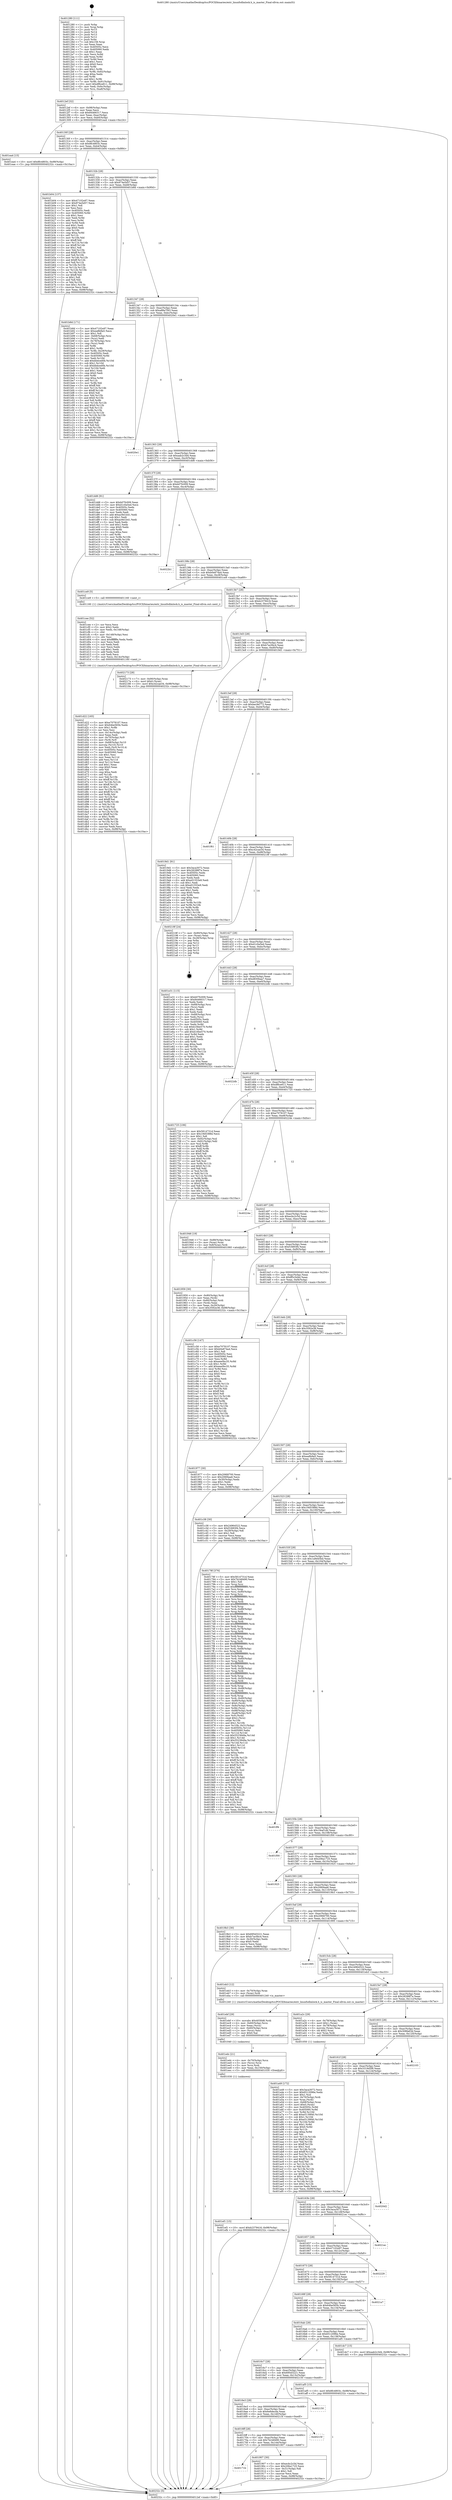 digraph "0x401280" {
  label = "0x401280 (/mnt/c/Users/mathe/Desktop/tcc/POCII/binaries/extr_linuxfsdlmlock.h_is_master_Final-ollvm.out::main(0))"
  labelloc = "t"
  node[shape=record]

  Entry [label="",width=0.3,height=0.3,shape=circle,fillcolor=black,style=filled]
  "0x4012ef" [label="{
     0x4012ef [32]\l
     | [instrs]\l
     &nbsp;&nbsp;0x4012ef \<+6\>: mov -0x98(%rbp),%eax\l
     &nbsp;&nbsp;0x4012f5 \<+2\>: mov %eax,%ecx\l
     &nbsp;&nbsp;0x4012f7 \<+6\>: sub $0x84466317,%ecx\l
     &nbsp;&nbsp;0x4012fd \<+6\>: mov %eax,-0xac(%rbp)\l
     &nbsp;&nbsp;0x401303 \<+6\>: mov %ecx,-0xb0(%rbp)\l
     &nbsp;&nbsp;0x401309 \<+6\>: je 0000000000401ea4 \<main+0xc24\>\l
  }"]
  "0x401ea4" [label="{
     0x401ea4 [15]\l
     | [instrs]\l
     &nbsp;&nbsp;0x401ea4 \<+10\>: movl $0x8fc4803c,-0x98(%rbp)\l
     &nbsp;&nbsp;0x401eae \<+5\>: jmp 000000000040232c \<main+0x10ac\>\l
  }"]
  "0x40130f" [label="{
     0x40130f [28]\l
     | [instrs]\l
     &nbsp;&nbsp;0x40130f \<+5\>: jmp 0000000000401314 \<main+0x94\>\l
     &nbsp;&nbsp;0x401314 \<+6\>: mov -0xac(%rbp),%eax\l
     &nbsp;&nbsp;0x40131a \<+5\>: sub $0x8fc4803c,%eax\l
     &nbsp;&nbsp;0x40131f \<+6\>: mov %eax,-0xb4(%rbp)\l
     &nbsp;&nbsp;0x401325 \<+6\>: je 0000000000401b04 \<main+0x884\>\l
  }"]
  Exit [label="",width=0.3,height=0.3,shape=circle,fillcolor=black,style=filled,peripheries=2]
  "0x401b04" [label="{
     0x401b04 [137]\l
     | [instrs]\l
     &nbsp;&nbsp;0x401b04 \<+5\>: mov $0x47102e97,%eax\l
     &nbsp;&nbsp;0x401b09 \<+5\>: mov $0x974e5d57,%ecx\l
     &nbsp;&nbsp;0x401b0e \<+2\>: mov $0x1,%dl\l
     &nbsp;&nbsp;0x401b10 \<+2\>: xor %esi,%esi\l
     &nbsp;&nbsp;0x401b12 \<+7\>: mov 0x40505c,%edi\l
     &nbsp;&nbsp;0x401b19 \<+8\>: mov 0x405060,%r8d\l
     &nbsp;&nbsp;0x401b21 \<+3\>: sub $0x1,%esi\l
     &nbsp;&nbsp;0x401b24 \<+3\>: mov %edi,%r9d\l
     &nbsp;&nbsp;0x401b27 \<+3\>: add %esi,%r9d\l
     &nbsp;&nbsp;0x401b2a \<+4\>: imul %r9d,%edi\l
     &nbsp;&nbsp;0x401b2e \<+3\>: and $0x1,%edi\l
     &nbsp;&nbsp;0x401b31 \<+3\>: cmp $0x0,%edi\l
     &nbsp;&nbsp;0x401b34 \<+4\>: sete %r10b\l
     &nbsp;&nbsp;0x401b38 \<+4\>: cmp $0xa,%r8d\l
     &nbsp;&nbsp;0x401b3c \<+4\>: setl %r11b\l
     &nbsp;&nbsp;0x401b40 \<+3\>: mov %r10b,%bl\l
     &nbsp;&nbsp;0x401b43 \<+3\>: xor $0xff,%bl\l
     &nbsp;&nbsp;0x401b46 \<+3\>: mov %r11b,%r14b\l
     &nbsp;&nbsp;0x401b49 \<+4\>: xor $0xff,%r14b\l
     &nbsp;&nbsp;0x401b4d \<+3\>: xor $0x1,%dl\l
     &nbsp;&nbsp;0x401b50 \<+3\>: mov %bl,%r15b\l
     &nbsp;&nbsp;0x401b53 \<+4\>: and $0xff,%r15b\l
     &nbsp;&nbsp;0x401b57 \<+3\>: and %dl,%r10b\l
     &nbsp;&nbsp;0x401b5a \<+3\>: mov %r14b,%r12b\l
     &nbsp;&nbsp;0x401b5d \<+4\>: and $0xff,%r12b\l
     &nbsp;&nbsp;0x401b61 \<+3\>: and %dl,%r11b\l
     &nbsp;&nbsp;0x401b64 \<+3\>: or %r10b,%r15b\l
     &nbsp;&nbsp;0x401b67 \<+3\>: or %r11b,%r12b\l
     &nbsp;&nbsp;0x401b6a \<+3\>: xor %r12b,%r15b\l
     &nbsp;&nbsp;0x401b6d \<+3\>: or %r14b,%bl\l
     &nbsp;&nbsp;0x401b70 \<+3\>: xor $0xff,%bl\l
     &nbsp;&nbsp;0x401b73 \<+3\>: or $0x1,%dl\l
     &nbsp;&nbsp;0x401b76 \<+2\>: and %dl,%bl\l
     &nbsp;&nbsp;0x401b78 \<+3\>: or %bl,%r15b\l
     &nbsp;&nbsp;0x401b7b \<+4\>: test $0x1,%r15b\l
     &nbsp;&nbsp;0x401b7f \<+3\>: cmovne %ecx,%eax\l
     &nbsp;&nbsp;0x401b82 \<+6\>: mov %eax,-0x98(%rbp)\l
     &nbsp;&nbsp;0x401b88 \<+5\>: jmp 000000000040232c \<main+0x10ac\>\l
  }"]
  "0x40132b" [label="{
     0x40132b [28]\l
     | [instrs]\l
     &nbsp;&nbsp;0x40132b \<+5\>: jmp 0000000000401330 \<main+0xb0\>\l
     &nbsp;&nbsp;0x401330 \<+6\>: mov -0xac(%rbp),%eax\l
     &nbsp;&nbsp;0x401336 \<+5\>: sub $0x974e5d57,%eax\l
     &nbsp;&nbsp;0x40133b \<+6\>: mov %eax,-0xb8(%rbp)\l
     &nbsp;&nbsp;0x401341 \<+6\>: je 0000000000401b8d \<main+0x90d\>\l
  }"]
  "0x401ef1" [label="{
     0x401ef1 [15]\l
     | [instrs]\l
     &nbsp;&nbsp;0x401ef1 \<+10\>: movl $0xb2379416,-0x98(%rbp)\l
     &nbsp;&nbsp;0x401efb \<+5\>: jmp 000000000040232c \<main+0x10ac\>\l
  }"]
  "0x401b8d" [label="{
     0x401b8d [171]\l
     | [instrs]\l
     &nbsp;&nbsp;0x401b8d \<+5\>: mov $0x47102e97,%eax\l
     &nbsp;&nbsp;0x401b92 \<+5\>: mov $0xea8b9a5,%ecx\l
     &nbsp;&nbsp;0x401b97 \<+2\>: mov $0x1,%dl\l
     &nbsp;&nbsp;0x401b99 \<+4\>: mov -0x68(%rbp),%rsi\l
     &nbsp;&nbsp;0x401b9d \<+2\>: mov (%rsi),%edi\l
     &nbsp;&nbsp;0x401b9f \<+4\>: mov -0x78(%rbp),%rsi\l
     &nbsp;&nbsp;0x401ba3 \<+2\>: cmp (%rsi),%edi\l
     &nbsp;&nbsp;0x401ba5 \<+4\>: setl %r8b\l
     &nbsp;&nbsp;0x401ba9 \<+4\>: and $0x1,%r8b\l
     &nbsp;&nbsp;0x401bad \<+4\>: mov %r8b,-0x29(%rbp)\l
     &nbsp;&nbsp;0x401bb1 \<+7\>: mov 0x40505c,%edi\l
     &nbsp;&nbsp;0x401bb8 \<+8\>: mov 0x405060,%r9d\l
     &nbsp;&nbsp;0x401bc0 \<+3\>: mov %edi,%r10d\l
     &nbsp;&nbsp;0x401bc3 \<+7\>: add $0xbbdced0b,%r10d\l
     &nbsp;&nbsp;0x401bca \<+4\>: sub $0x1,%r10d\l
     &nbsp;&nbsp;0x401bce \<+7\>: sub $0xbbdced0b,%r10d\l
     &nbsp;&nbsp;0x401bd5 \<+4\>: imul %r10d,%edi\l
     &nbsp;&nbsp;0x401bd9 \<+3\>: and $0x1,%edi\l
     &nbsp;&nbsp;0x401bdc \<+3\>: cmp $0x0,%edi\l
     &nbsp;&nbsp;0x401bdf \<+4\>: sete %r8b\l
     &nbsp;&nbsp;0x401be3 \<+4\>: cmp $0xa,%r9d\l
     &nbsp;&nbsp;0x401be7 \<+4\>: setl %r11b\l
     &nbsp;&nbsp;0x401beb \<+3\>: mov %r8b,%bl\l
     &nbsp;&nbsp;0x401bee \<+3\>: xor $0xff,%bl\l
     &nbsp;&nbsp;0x401bf1 \<+3\>: mov %r11b,%r14b\l
     &nbsp;&nbsp;0x401bf4 \<+4\>: xor $0xff,%r14b\l
     &nbsp;&nbsp;0x401bf8 \<+3\>: xor $0x0,%dl\l
     &nbsp;&nbsp;0x401bfb \<+3\>: mov %bl,%r15b\l
     &nbsp;&nbsp;0x401bfe \<+4\>: and $0x0,%r15b\l
     &nbsp;&nbsp;0x401c02 \<+3\>: and %dl,%r8b\l
     &nbsp;&nbsp;0x401c05 \<+3\>: mov %r14b,%r12b\l
     &nbsp;&nbsp;0x401c08 \<+4\>: and $0x0,%r12b\l
     &nbsp;&nbsp;0x401c0c \<+3\>: and %dl,%r11b\l
     &nbsp;&nbsp;0x401c0f \<+3\>: or %r8b,%r15b\l
     &nbsp;&nbsp;0x401c12 \<+3\>: or %r11b,%r12b\l
     &nbsp;&nbsp;0x401c15 \<+3\>: xor %r12b,%r15b\l
     &nbsp;&nbsp;0x401c18 \<+3\>: or %r14b,%bl\l
     &nbsp;&nbsp;0x401c1b \<+3\>: xor $0xff,%bl\l
     &nbsp;&nbsp;0x401c1e \<+3\>: or $0x0,%dl\l
     &nbsp;&nbsp;0x401c21 \<+2\>: and %dl,%bl\l
     &nbsp;&nbsp;0x401c23 \<+3\>: or %bl,%r15b\l
     &nbsp;&nbsp;0x401c26 \<+4\>: test $0x1,%r15b\l
     &nbsp;&nbsp;0x401c2a \<+3\>: cmovne %ecx,%eax\l
     &nbsp;&nbsp;0x401c2d \<+6\>: mov %eax,-0x98(%rbp)\l
     &nbsp;&nbsp;0x401c33 \<+5\>: jmp 000000000040232c \<main+0x10ac\>\l
  }"]
  "0x401347" [label="{
     0x401347 [28]\l
     | [instrs]\l
     &nbsp;&nbsp;0x401347 \<+5\>: jmp 000000000040134c \<main+0xcc\>\l
     &nbsp;&nbsp;0x40134c \<+6\>: mov -0xac(%rbp),%eax\l
     &nbsp;&nbsp;0x401352 \<+5\>: sub $0xa88a7f43,%eax\l
     &nbsp;&nbsp;0x401357 \<+6\>: mov %eax,-0xbc(%rbp)\l
     &nbsp;&nbsp;0x40135d \<+6\>: je 00000000004020e1 \<main+0xe61\>\l
  }"]
  "0x401edc" [label="{
     0x401edc [21]\l
     | [instrs]\l
     &nbsp;&nbsp;0x401edc \<+4\>: mov -0x70(%rbp),%rcx\l
     &nbsp;&nbsp;0x401ee0 \<+3\>: mov (%rcx),%rcx\l
     &nbsp;&nbsp;0x401ee3 \<+3\>: mov %rcx,%rdi\l
     &nbsp;&nbsp;0x401ee6 \<+6\>: mov %eax,-0x150(%rbp)\l
     &nbsp;&nbsp;0x401eec \<+5\>: call 0000000000401030 \<free@plt\>\l
     | [calls]\l
     &nbsp;&nbsp;0x401030 \{1\} (unknown)\l
  }"]
  "0x4020e1" [label="{
     0x4020e1\l
  }", style=dashed]
  "0x401363" [label="{
     0x401363 [28]\l
     | [instrs]\l
     &nbsp;&nbsp;0x401363 \<+5\>: jmp 0000000000401368 \<main+0xe8\>\l
     &nbsp;&nbsp;0x401368 \<+6\>: mov -0xac(%rbp),%eax\l
     &nbsp;&nbsp;0x40136e \<+5\>: sub $0xaab2c3d4,%eax\l
     &nbsp;&nbsp;0x401373 \<+6\>: mov %eax,-0xc0(%rbp)\l
     &nbsp;&nbsp;0x401379 \<+6\>: je 0000000000401dd6 \<main+0xb56\>\l
  }"]
  "0x401ebf" [label="{
     0x401ebf [29]\l
     | [instrs]\l
     &nbsp;&nbsp;0x401ebf \<+10\>: movabs $0x4030d6,%rdi\l
     &nbsp;&nbsp;0x401ec9 \<+4\>: mov -0x60(%rbp),%rcx\l
     &nbsp;&nbsp;0x401ecd \<+2\>: mov %eax,(%rcx)\l
     &nbsp;&nbsp;0x401ecf \<+4\>: mov -0x60(%rbp),%rcx\l
     &nbsp;&nbsp;0x401ed3 \<+2\>: mov (%rcx),%esi\l
     &nbsp;&nbsp;0x401ed5 \<+2\>: mov $0x0,%al\l
     &nbsp;&nbsp;0x401ed7 \<+5\>: call 0000000000401040 \<printf@plt\>\l
     | [calls]\l
     &nbsp;&nbsp;0x401040 \{1\} (unknown)\l
  }"]
  "0x401dd6" [label="{
     0x401dd6 [91]\l
     | [instrs]\l
     &nbsp;&nbsp;0x401dd6 \<+5\>: mov $0xb07fc009,%eax\l
     &nbsp;&nbsp;0x401ddb \<+5\>: mov $0xd1c0a5ed,%ecx\l
     &nbsp;&nbsp;0x401de0 \<+7\>: mov 0x40505c,%edx\l
     &nbsp;&nbsp;0x401de7 \<+7\>: mov 0x405060,%esi\l
     &nbsp;&nbsp;0x401dee \<+2\>: mov %edx,%edi\l
     &nbsp;&nbsp;0x401df0 \<+6\>: add $0xac9d1b41,%edi\l
     &nbsp;&nbsp;0x401df6 \<+3\>: sub $0x1,%edi\l
     &nbsp;&nbsp;0x401df9 \<+6\>: sub $0xac9d1b41,%edi\l
     &nbsp;&nbsp;0x401dff \<+3\>: imul %edi,%edx\l
     &nbsp;&nbsp;0x401e02 \<+3\>: and $0x1,%edx\l
     &nbsp;&nbsp;0x401e05 \<+3\>: cmp $0x0,%edx\l
     &nbsp;&nbsp;0x401e08 \<+4\>: sete %r8b\l
     &nbsp;&nbsp;0x401e0c \<+3\>: cmp $0xa,%esi\l
     &nbsp;&nbsp;0x401e0f \<+4\>: setl %r9b\l
     &nbsp;&nbsp;0x401e13 \<+3\>: mov %r8b,%r10b\l
     &nbsp;&nbsp;0x401e16 \<+3\>: and %r9b,%r10b\l
     &nbsp;&nbsp;0x401e19 \<+3\>: xor %r9b,%r8b\l
     &nbsp;&nbsp;0x401e1c \<+3\>: or %r8b,%r10b\l
     &nbsp;&nbsp;0x401e1f \<+4\>: test $0x1,%r10b\l
     &nbsp;&nbsp;0x401e23 \<+3\>: cmovne %ecx,%eax\l
     &nbsp;&nbsp;0x401e26 \<+6\>: mov %eax,-0x98(%rbp)\l
     &nbsp;&nbsp;0x401e2c \<+5\>: jmp 000000000040232c \<main+0x10ac\>\l
  }"]
  "0x40137f" [label="{
     0x40137f [28]\l
     | [instrs]\l
     &nbsp;&nbsp;0x40137f \<+5\>: jmp 0000000000401384 \<main+0x104\>\l
     &nbsp;&nbsp;0x401384 \<+6\>: mov -0xac(%rbp),%eax\l
     &nbsp;&nbsp;0x40138a \<+5\>: sub $0xb07fc009,%eax\l
     &nbsp;&nbsp;0x40138f \<+6\>: mov %eax,-0xc4(%rbp)\l
     &nbsp;&nbsp;0x401395 \<+6\>: je 00000000004022b1 \<main+0x1031\>\l
  }"]
  "0x401d22" [label="{
     0x401d22 [165]\l
     | [instrs]\l
     &nbsp;&nbsp;0x401d22 \<+5\>: mov $0xe7078107,%ecx\l
     &nbsp;&nbsp;0x401d27 \<+5\>: mov $0x64be565b,%edx\l
     &nbsp;&nbsp;0x401d2c \<+3\>: mov $0x1,%r8b\l
     &nbsp;&nbsp;0x401d2f \<+2\>: xor %esi,%esi\l
     &nbsp;&nbsp;0x401d31 \<+6\>: mov -0x14c(%rbp),%edi\l
     &nbsp;&nbsp;0x401d37 \<+3\>: imul %eax,%edi\l
     &nbsp;&nbsp;0x401d3a \<+4\>: mov -0x70(%rbp),%r9\l
     &nbsp;&nbsp;0x401d3e \<+3\>: mov (%r9),%r9\l
     &nbsp;&nbsp;0x401d41 \<+4\>: mov -0x68(%rbp),%r10\l
     &nbsp;&nbsp;0x401d45 \<+3\>: movslq (%r10),%r10\l
     &nbsp;&nbsp;0x401d48 \<+4\>: mov %edi,(%r9,%r10,4)\l
     &nbsp;&nbsp;0x401d4c \<+7\>: mov 0x40505c,%eax\l
     &nbsp;&nbsp;0x401d53 \<+7\>: mov 0x405060,%edi\l
     &nbsp;&nbsp;0x401d5a \<+3\>: sub $0x1,%esi\l
     &nbsp;&nbsp;0x401d5d \<+3\>: mov %eax,%r11d\l
     &nbsp;&nbsp;0x401d60 \<+3\>: add %esi,%r11d\l
     &nbsp;&nbsp;0x401d63 \<+4\>: imul %r11d,%eax\l
     &nbsp;&nbsp;0x401d67 \<+3\>: and $0x1,%eax\l
     &nbsp;&nbsp;0x401d6a \<+3\>: cmp $0x0,%eax\l
     &nbsp;&nbsp;0x401d6d \<+3\>: sete %bl\l
     &nbsp;&nbsp;0x401d70 \<+3\>: cmp $0xa,%edi\l
     &nbsp;&nbsp;0x401d73 \<+4\>: setl %r14b\l
     &nbsp;&nbsp;0x401d77 \<+3\>: mov %bl,%r15b\l
     &nbsp;&nbsp;0x401d7a \<+4\>: xor $0xff,%r15b\l
     &nbsp;&nbsp;0x401d7e \<+3\>: mov %r14b,%r12b\l
     &nbsp;&nbsp;0x401d81 \<+4\>: xor $0xff,%r12b\l
     &nbsp;&nbsp;0x401d85 \<+4\>: xor $0x1,%r8b\l
     &nbsp;&nbsp;0x401d89 \<+3\>: mov %r15b,%r13b\l
     &nbsp;&nbsp;0x401d8c \<+4\>: and $0xff,%r13b\l
     &nbsp;&nbsp;0x401d90 \<+3\>: and %r8b,%bl\l
     &nbsp;&nbsp;0x401d93 \<+3\>: mov %r12b,%al\l
     &nbsp;&nbsp;0x401d96 \<+2\>: and $0xff,%al\l
     &nbsp;&nbsp;0x401d98 \<+3\>: and %r8b,%r14b\l
     &nbsp;&nbsp;0x401d9b \<+3\>: or %bl,%r13b\l
     &nbsp;&nbsp;0x401d9e \<+3\>: or %r14b,%al\l
     &nbsp;&nbsp;0x401da1 \<+3\>: xor %al,%r13b\l
     &nbsp;&nbsp;0x401da4 \<+3\>: or %r12b,%r15b\l
     &nbsp;&nbsp;0x401da7 \<+4\>: xor $0xff,%r15b\l
     &nbsp;&nbsp;0x401dab \<+4\>: or $0x1,%r8b\l
     &nbsp;&nbsp;0x401daf \<+3\>: and %r8b,%r15b\l
     &nbsp;&nbsp;0x401db2 \<+3\>: or %r15b,%r13b\l
     &nbsp;&nbsp;0x401db5 \<+4\>: test $0x1,%r13b\l
     &nbsp;&nbsp;0x401db9 \<+3\>: cmovne %edx,%ecx\l
     &nbsp;&nbsp;0x401dbc \<+6\>: mov %ecx,-0x98(%rbp)\l
     &nbsp;&nbsp;0x401dc2 \<+5\>: jmp 000000000040232c \<main+0x10ac\>\l
  }"]
  "0x4022b1" [label="{
     0x4022b1\l
  }", style=dashed]
  "0x40139b" [label="{
     0x40139b [28]\l
     | [instrs]\l
     &nbsp;&nbsp;0x40139b \<+5\>: jmp 00000000004013a0 \<main+0x120\>\l
     &nbsp;&nbsp;0x4013a0 \<+6\>: mov -0xac(%rbp),%eax\l
     &nbsp;&nbsp;0x4013a6 \<+5\>: sub $0xb0e874a4,%eax\l
     &nbsp;&nbsp;0x4013ab \<+6\>: mov %eax,-0xc8(%rbp)\l
     &nbsp;&nbsp;0x4013b1 \<+6\>: je 0000000000401ce9 \<main+0xa69\>\l
  }"]
  "0x401cee" [label="{
     0x401cee [52]\l
     | [instrs]\l
     &nbsp;&nbsp;0x401cee \<+2\>: xor %ecx,%ecx\l
     &nbsp;&nbsp;0x401cf0 \<+5\>: mov $0x2,%edx\l
     &nbsp;&nbsp;0x401cf5 \<+6\>: mov %edx,-0x148(%rbp)\l
     &nbsp;&nbsp;0x401cfb \<+1\>: cltd\l
     &nbsp;&nbsp;0x401cfc \<+6\>: mov -0x148(%rbp),%esi\l
     &nbsp;&nbsp;0x401d02 \<+2\>: idiv %esi\l
     &nbsp;&nbsp;0x401d04 \<+6\>: imul $0xfffffffe,%edx,%edx\l
     &nbsp;&nbsp;0x401d0a \<+2\>: mov %ecx,%edi\l
     &nbsp;&nbsp;0x401d0c \<+2\>: sub %edx,%edi\l
     &nbsp;&nbsp;0x401d0e \<+2\>: mov %ecx,%edx\l
     &nbsp;&nbsp;0x401d10 \<+3\>: sub $0x1,%edx\l
     &nbsp;&nbsp;0x401d13 \<+2\>: add %edx,%edi\l
     &nbsp;&nbsp;0x401d15 \<+2\>: sub %edi,%ecx\l
     &nbsp;&nbsp;0x401d17 \<+6\>: mov %ecx,-0x14c(%rbp)\l
     &nbsp;&nbsp;0x401d1d \<+5\>: call 0000000000401160 \<next_i\>\l
     | [calls]\l
     &nbsp;&nbsp;0x401160 \{1\} (/mnt/c/Users/mathe/Desktop/tcc/POCII/binaries/extr_linuxfsdlmlock.h_is_master_Final-ollvm.out::next_i)\l
  }"]
  "0x401ce9" [label="{
     0x401ce9 [5]\l
     | [instrs]\l
     &nbsp;&nbsp;0x401ce9 \<+5\>: call 0000000000401160 \<next_i\>\l
     | [calls]\l
     &nbsp;&nbsp;0x401160 \{1\} (/mnt/c/Users/mathe/Desktop/tcc/POCII/binaries/extr_linuxfsdlmlock.h_is_master_Final-ollvm.out::next_i)\l
  }"]
  "0x4013b7" [label="{
     0x4013b7 [28]\l
     | [instrs]\l
     &nbsp;&nbsp;0x4013b7 \<+5\>: jmp 00000000004013bc \<main+0x13c\>\l
     &nbsp;&nbsp;0x4013bc \<+6\>: mov -0xac(%rbp),%eax\l
     &nbsp;&nbsp;0x4013c2 \<+5\>: sub $0xb2379416,%eax\l
     &nbsp;&nbsp;0x4013c7 \<+6\>: mov %eax,-0xcc(%rbp)\l
     &nbsp;&nbsp;0x4013cd \<+6\>: je 0000000000402173 \<main+0xef3\>\l
  }"]
  "0x401a49" [label="{
     0x401a49 [172]\l
     | [instrs]\l
     &nbsp;&nbsp;0x401a49 \<+5\>: mov $0x3aca3072,%ecx\l
     &nbsp;&nbsp;0x401a4e \<+5\>: mov $0x6512096e,%edx\l
     &nbsp;&nbsp;0x401a53 \<+3\>: mov $0x1,%sil\l
     &nbsp;&nbsp;0x401a56 \<+4\>: mov -0x70(%rbp),%rdi\l
     &nbsp;&nbsp;0x401a5a \<+3\>: mov %rax,(%rdi)\l
     &nbsp;&nbsp;0x401a5d \<+4\>: mov -0x68(%rbp),%rax\l
     &nbsp;&nbsp;0x401a61 \<+6\>: movl $0x0,(%rax)\l
     &nbsp;&nbsp;0x401a67 \<+8\>: mov 0x40505c,%r8d\l
     &nbsp;&nbsp;0x401a6f \<+8\>: mov 0x405060,%r9d\l
     &nbsp;&nbsp;0x401a77 \<+3\>: mov %r8d,%r10d\l
     &nbsp;&nbsp;0x401a7a \<+7\>: add $0xe5139f40,%r10d\l
     &nbsp;&nbsp;0x401a81 \<+4\>: sub $0x1,%r10d\l
     &nbsp;&nbsp;0x401a85 \<+7\>: sub $0xe5139f40,%r10d\l
     &nbsp;&nbsp;0x401a8c \<+4\>: imul %r10d,%r8d\l
     &nbsp;&nbsp;0x401a90 \<+4\>: and $0x1,%r8d\l
     &nbsp;&nbsp;0x401a94 \<+4\>: cmp $0x0,%r8d\l
     &nbsp;&nbsp;0x401a98 \<+4\>: sete %r11b\l
     &nbsp;&nbsp;0x401a9c \<+4\>: cmp $0xa,%r9d\l
     &nbsp;&nbsp;0x401aa0 \<+3\>: setl %bl\l
     &nbsp;&nbsp;0x401aa3 \<+3\>: mov %r11b,%r14b\l
     &nbsp;&nbsp;0x401aa6 \<+4\>: xor $0xff,%r14b\l
     &nbsp;&nbsp;0x401aaa \<+3\>: mov %bl,%r15b\l
     &nbsp;&nbsp;0x401aad \<+4\>: xor $0xff,%r15b\l
     &nbsp;&nbsp;0x401ab1 \<+4\>: xor $0x1,%sil\l
     &nbsp;&nbsp;0x401ab5 \<+3\>: mov %r14b,%r12b\l
     &nbsp;&nbsp;0x401ab8 \<+4\>: and $0xff,%r12b\l
     &nbsp;&nbsp;0x401abc \<+3\>: and %sil,%r11b\l
     &nbsp;&nbsp;0x401abf \<+3\>: mov %r15b,%r13b\l
     &nbsp;&nbsp;0x401ac2 \<+4\>: and $0xff,%r13b\l
     &nbsp;&nbsp;0x401ac6 \<+3\>: and %sil,%bl\l
     &nbsp;&nbsp;0x401ac9 \<+3\>: or %r11b,%r12b\l
     &nbsp;&nbsp;0x401acc \<+3\>: or %bl,%r13b\l
     &nbsp;&nbsp;0x401acf \<+3\>: xor %r13b,%r12b\l
     &nbsp;&nbsp;0x401ad2 \<+3\>: or %r15b,%r14b\l
     &nbsp;&nbsp;0x401ad5 \<+4\>: xor $0xff,%r14b\l
     &nbsp;&nbsp;0x401ad9 \<+4\>: or $0x1,%sil\l
     &nbsp;&nbsp;0x401add \<+3\>: and %sil,%r14b\l
     &nbsp;&nbsp;0x401ae0 \<+3\>: or %r14b,%r12b\l
     &nbsp;&nbsp;0x401ae3 \<+4\>: test $0x1,%r12b\l
     &nbsp;&nbsp;0x401ae7 \<+3\>: cmovne %edx,%ecx\l
     &nbsp;&nbsp;0x401aea \<+6\>: mov %ecx,-0x98(%rbp)\l
     &nbsp;&nbsp;0x401af0 \<+5\>: jmp 000000000040232c \<main+0x10ac\>\l
  }"]
  "0x402173" [label="{
     0x402173 [28]\l
     | [instrs]\l
     &nbsp;&nbsp;0x402173 \<+7\>: mov -0x90(%rbp),%rax\l
     &nbsp;&nbsp;0x40217a \<+6\>: movl $0x0,(%rax)\l
     &nbsp;&nbsp;0x402180 \<+10\>: movl $0xc42cae34,-0x98(%rbp)\l
     &nbsp;&nbsp;0x40218a \<+5\>: jmp 000000000040232c \<main+0x10ac\>\l
  }"]
  "0x4013d3" [label="{
     0x4013d3 [28]\l
     | [instrs]\l
     &nbsp;&nbsp;0x4013d3 \<+5\>: jmp 00000000004013d8 \<main+0x158\>\l
     &nbsp;&nbsp;0x4013d8 \<+6\>: mov -0xac(%rbp),%eax\l
     &nbsp;&nbsp;0x4013de \<+5\>: sub $0xb7ac0bc4,%eax\l
     &nbsp;&nbsp;0x4013e3 \<+6\>: mov %eax,-0xd0(%rbp)\l
     &nbsp;&nbsp;0x4013e9 \<+6\>: je 00000000004019d1 \<main+0x751\>\l
  }"]
  "0x401959" [label="{
     0x401959 [30]\l
     | [instrs]\l
     &nbsp;&nbsp;0x401959 \<+4\>: mov -0x80(%rbp),%rdi\l
     &nbsp;&nbsp;0x40195d \<+2\>: mov %eax,(%rdi)\l
     &nbsp;&nbsp;0x40195f \<+4\>: mov -0x80(%rbp),%rdi\l
     &nbsp;&nbsp;0x401963 \<+2\>: mov (%rdi),%eax\l
     &nbsp;&nbsp;0x401965 \<+3\>: mov %eax,-0x30(%rbp)\l
     &nbsp;&nbsp;0x401968 \<+10\>: movl $0x3592e38,-0x98(%rbp)\l
     &nbsp;&nbsp;0x401972 \<+5\>: jmp 000000000040232c \<main+0x10ac\>\l
  }"]
  "0x4019d1" [label="{
     0x4019d1 [91]\l
     | [instrs]\l
     &nbsp;&nbsp;0x4019d1 \<+5\>: mov $0x3aca3072,%eax\l
     &nbsp;&nbsp;0x4019d6 \<+5\>: mov $0x28288f7a,%ecx\l
     &nbsp;&nbsp;0x4019db \<+7\>: mov 0x40505c,%edx\l
     &nbsp;&nbsp;0x4019e2 \<+7\>: mov 0x405060,%esi\l
     &nbsp;&nbsp;0x4019e9 \<+2\>: mov %edx,%edi\l
     &nbsp;&nbsp;0x4019eb \<+6\>: add $0xe01553e9,%edi\l
     &nbsp;&nbsp;0x4019f1 \<+3\>: sub $0x1,%edi\l
     &nbsp;&nbsp;0x4019f4 \<+6\>: sub $0xe01553e9,%edi\l
     &nbsp;&nbsp;0x4019fa \<+3\>: imul %edi,%edx\l
     &nbsp;&nbsp;0x4019fd \<+3\>: and $0x1,%edx\l
     &nbsp;&nbsp;0x401a00 \<+3\>: cmp $0x0,%edx\l
     &nbsp;&nbsp;0x401a03 \<+4\>: sete %r8b\l
     &nbsp;&nbsp;0x401a07 \<+3\>: cmp $0xa,%esi\l
     &nbsp;&nbsp;0x401a0a \<+4\>: setl %r9b\l
     &nbsp;&nbsp;0x401a0e \<+3\>: mov %r8b,%r10b\l
     &nbsp;&nbsp;0x401a11 \<+3\>: and %r9b,%r10b\l
     &nbsp;&nbsp;0x401a14 \<+3\>: xor %r9b,%r8b\l
     &nbsp;&nbsp;0x401a17 \<+3\>: or %r8b,%r10b\l
     &nbsp;&nbsp;0x401a1a \<+4\>: test $0x1,%r10b\l
     &nbsp;&nbsp;0x401a1e \<+3\>: cmovne %ecx,%eax\l
     &nbsp;&nbsp;0x401a21 \<+6\>: mov %eax,-0x98(%rbp)\l
     &nbsp;&nbsp;0x401a27 \<+5\>: jmp 000000000040232c \<main+0x10ac\>\l
  }"]
  "0x4013ef" [label="{
     0x4013ef [28]\l
     | [instrs]\l
     &nbsp;&nbsp;0x4013ef \<+5\>: jmp 00000000004013f4 \<main+0x174\>\l
     &nbsp;&nbsp;0x4013f4 \<+6\>: mov -0xac(%rbp),%eax\l
     &nbsp;&nbsp;0x4013fa \<+5\>: sub $0xbec9d772,%eax\l
     &nbsp;&nbsp;0x4013ff \<+6\>: mov %eax,-0xd4(%rbp)\l
     &nbsp;&nbsp;0x401405 \<+6\>: je 0000000000401f61 \<main+0xce1\>\l
  }"]
  "0x40171b" [label="{
     0x40171b\l
  }", style=dashed]
  "0x401f61" [label="{
     0x401f61\l
  }", style=dashed]
  "0x40140b" [label="{
     0x40140b [28]\l
     | [instrs]\l
     &nbsp;&nbsp;0x40140b \<+5\>: jmp 0000000000401410 \<main+0x190\>\l
     &nbsp;&nbsp;0x401410 \<+6\>: mov -0xac(%rbp),%eax\l
     &nbsp;&nbsp;0x401416 \<+5\>: sub $0xc42cae34,%eax\l
     &nbsp;&nbsp;0x40141b \<+6\>: mov %eax,-0xd8(%rbp)\l
     &nbsp;&nbsp;0x401421 \<+6\>: je 000000000040218f \<main+0xf0f\>\l
  }"]
  "0x401907" [label="{
     0x401907 [30]\l
     | [instrs]\l
     &nbsp;&nbsp;0x401907 \<+5\>: mov $0xecbc2c5d,%eax\l
     &nbsp;&nbsp;0x40190c \<+5\>: mov $0x206a1725,%ecx\l
     &nbsp;&nbsp;0x401911 \<+3\>: mov -0x31(%rbp),%dl\l
     &nbsp;&nbsp;0x401914 \<+3\>: test $0x1,%dl\l
     &nbsp;&nbsp;0x401917 \<+3\>: cmovne %ecx,%eax\l
     &nbsp;&nbsp;0x40191a \<+6\>: mov %eax,-0x98(%rbp)\l
     &nbsp;&nbsp;0x401920 \<+5\>: jmp 000000000040232c \<main+0x10ac\>\l
  }"]
  "0x40218f" [label="{
     0x40218f [24]\l
     | [instrs]\l
     &nbsp;&nbsp;0x40218f \<+7\>: mov -0x90(%rbp),%rax\l
     &nbsp;&nbsp;0x402196 \<+2\>: mov (%rax),%eax\l
     &nbsp;&nbsp;0x402198 \<+4\>: lea -0x28(%rbp),%rsp\l
     &nbsp;&nbsp;0x40219c \<+1\>: pop %rbx\l
     &nbsp;&nbsp;0x40219d \<+2\>: pop %r12\l
     &nbsp;&nbsp;0x40219f \<+2\>: pop %r13\l
     &nbsp;&nbsp;0x4021a1 \<+2\>: pop %r14\l
     &nbsp;&nbsp;0x4021a3 \<+2\>: pop %r15\l
     &nbsp;&nbsp;0x4021a5 \<+1\>: pop %rbp\l
     &nbsp;&nbsp;0x4021a6 \<+1\>: ret\l
  }"]
  "0x401427" [label="{
     0x401427 [28]\l
     | [instrs]\l
     &nbsp;&nbsp;0x401427 \<+5\>: jmp 000000000040142c \<main+0x1ac\>\l
     &nbsp;&nbsp;0x40142c \<+6\>: mov -0xac(%rbp),%eax\l
     &nbsp;&nbsp;0x401432 \<+5\>: sub $0xd1c0a5ed,%eax\l
     &nbsp;&nbsp;0x401437 \<+6\>: mov %eax,-0xdc(%rbp)\l
     &nbsp;&nbsp;0x40143d \<+6\>: je 0000000000401e31 \<main+0xbb1\>\l
  }"]
  "0x4016ff" [label="{
     0x4016ff [28]\l
     | [instrs]\l
     &nbsp;&nbsp;0x4016ff \<+5\>: jmp 0000000000401704 \<main+0x484\>\l
     &nbsp;&nbsp;0x401704 \<+6\>: mov -0xac(%rbp),%eax\l
     &nbsp;&nbsp;0x40170a \<+5\>: sub $0x7b248490,%eax\l
     &nbsp;&nbsp;0x40170f \<+6\>: mov %eax,-0x144(%rbp)\l
     &nbsp;&nbsp;0x401715 \<+6\>: je 0000000000401907 \<main+0x687\>\l
  }"]
  "0x401e31" [label="{
     0x401e31 [115]\l
     | [instrs]\l
     &nbsp;&nbsp;0x401e31 \<+5\>: mov $0xb07fc009,%eax\l
     &nbsp;&nbsp;0x401e36 \<+5\>: mov $0x84466317,%ecx\l
     &nbsp;&nbsp;0x401e3b \<+2\>: xor %edx,%edx\l
     &nbsp;&nbsp;0x401e3d \<+4\>: mov -0x68(%rbp),%rsi\l
     &nbsp;&nbsp;0x401e41 \<+2\>: mov (%rsi),%edi\l
     &nbsp;&nbsp;0x401e43 \<+3\>: sub $0x1,%edx\l
     &nbsp;&nbsp;0x401e46 \<+2\>: sub %edx,%edi\l
     &nbsp;&nbsp;0x401e48 \<+4\>: mov -0x68(%rbp),%rsi\l
     &nbsp;&nbsp;0x401e4c \<+2\>: mov %edi,(%rsi)\l
     &nbsp;&nbsp;0x401e4e \<+7\>: mov 0x40505c,%edx\l
     &nbsp;&nbsp;0x401e55 \<+7\>: mov 0x405060,%edi\l
     &nbsp;&nbsp;0x401e5c \<+3\>: mov %edx,%r8d\l
     &nbsp;&nbsp;0x401e5f \<+7\>: sub $0xb16be570,%r8d\l
     &nbsp;&nbsp;0x401e66 \<+4\>: sub $0x1,%r8d\l
     &nbsp;&nbsp;0x401e6a \<+7\>: add $0xb16be570,%r8d\l
     &nbsp;&nbsp;0x401e71 \<+4\>: imul %r8d,%edx\l
     &nbsp;&nbsp;0x401e75 \<+3\>: and $0x1,%edx\l
     &nbsp;&nbsp;0x401e78 \<+3\>: cmp $0x0,%edx\l
     &nbsp;&nbsp;0x401e7b \<+4\>: sete %r9b\l
     &nbsp;&nbsp;0x401e7f \<+3\>: cmp $0xa,%edi\l
     &nbsp;&nbsp;0x401e82 \<+4\>: setl %r10b\l
     &nbsp;&nbsp;0x401e86 \<+3\>: mov %r9b,%r11b\l
     &nbsp;&nbsp;0x401e89 \<+3\>: and %r10b,%r11b\l
     &nbsp;&nbsp;0x401e8c \<+3\>: xor %r10b,%r9b\l
     &nbsp;&nbsp;0x401e8f \<+3\>: or %r9b,%r11b\l
     &nbsp;&nbsp;0x401e92 \<+4\>: test $0x1,%r11b\l
     &nbsp;&nbsp;0x401e96 \<+3\>: cmovne %ecx,%eax\l
     &nbsp;&nbsp;0x401e99 \<+6\>: mov %eax,-0x98(%rbp)\l
     &nbsp;&nbsp;0x401e9f \<+5\>: jmp 000000000040232c \<main+0x10ac\>\l
  }"]
  "0x401443" [label="{
     0x401443 [28]\l
     | [instrs]\l
     &nbsp;&nbsp;0x401443 \<+5\>: jmp 0000000000401448 \<main+0x1c8\>\l
     &nbsp;&nbsp;0x401448 \<+6\>: mov -0xac(%rbp),%eax\l
     &nbsp;&nbsp;0x40144e \<+5\>: sub $0xd830baa7,%eax\l
     &nbsp;&nbsp;0x401453 \<+6\>: mov %eax,-0xe0(%rbp)\l
     &nbsp;&nbsp;0x401459 \<+6\>: je 00000000004022db \<main+0x105b\>\l
  }"]
  "0x40215f" [label="{
     0x40215f\l
  }", style=dashed]
  "0x4022db" [label="{
     0x4022db\l
  }", style=dashed]
  "0x40145f" [label="{
     0x40145f [28]\l
     | [instrs]\l
     &nbsp;&nbsp;0x40145f \<+5\>: jmp 0000000000401464 \<main+0x1e4\>\l
     &nbsp;&nbsp;0x401464 \<+6\>: mov -0xac(%rbp),%eax\l
     &nbsp;&nbsp;0x40146a \<+5\>: sub $0xdf6ce611,%eax\l
     &nbsp;&nbsp;0x40146f \<+6\>: mov %eax,-0xe4(%rbp)\l
     &nbsp;&nbsp;0x401475 \<+6\>: je 0000000000401725 \<main+0x4a5\>\l
  }"]
  "0x4016e3" [label="{
     0x4016e3 [28]\l
     | [instrs]\l
     &nbsp;&nbsp;0x4016e3 \<+5\>: jmp 00000000004016e8 \<main+0x468\>\l
     &nbsp;&nbsp;0x4016e8 \<+6\>: mov -0xac(%rbp),%eax\l
     &nbsp;&nbsp;0x4016ee \<+5\>: sub $0x6e6decda,%eax\l
     &nbsp;&nbsp;0x4016f3 \<+6\>: mov %eax,-0x140(%rbp)\l
     &nbsp;&nbsp;0x4016f9 \<+6\>: je 000000000040215f \<main+0xedf\>\l
  }"]
  "0x401725" [label="{
     0x401725 [106]\l
     | [instrs]\l
     &nbsp;&nbsp;0x401725 \<+5\>: mov $0x5814731d,%eax\l
     &nbsp;&nbsp;0x40172a \<+5\>: mov $0x19d5388d,%ecx\l
     &nbsp;&nbsp;0x40172f \<+2\>: mov $0x1,%dl\l
     &nbsp;&nbsp;0x401731 \<+7\>: mov -0x92(%rbp),%sil\l
     &nbsp;&nbsp;0x401738 \<+7\>: mov -0x91(%rbp),%dil\l
     &nbsp;&nbsp;0x40173f \<+3\>: mov %sil,%r8b\l
     &nbsp;&nbsp;0x401742 \<+4\>: xor $0xff,%r8b\l
     &nbsp;&nbsp;0x401746 \<+3\>: mov %dil,%r9b\l
     &nbsp;&nbsp;0x401749 \<+4\>: xor $0xff,%r9b\l
     &nbsp;&nbsp;0x40174d \<+3\>: xor $0x0,%dl\l
     &nbsp;&nbsp;0x401750 \<+3\>: mov %r8b,%r10b\l
     &nbsp;&nbsp;0x401753 \<+4\>: and $0x0,%r10b\l
     &nbsp;&nbsp;0x401757 \<+3\>: and %dl,%sil\l
     &nbsp;&nbsp;0x40175a \<+3\>: mov %r9b,%r11b\l
     &nbsp;&nbsp;0x40175d \<+4\>: and $0x0,%r11b\l
     &nbsp;&nbsp;0x401761 \<+3\>: and %dl,%dil\l
     &nbsp;&nbsp;0x401764 \<+3\>: or %sil,%r10b\l
     &nbsp;&nbsp;0x401767 \<+3\>: or %dil,%r11b\l
     &nbsp;&nbsp;0x40176a \<+3\>: xor %r11b,%r10b\l
     &nbsp;&nbsp;0x40176d \<+3\>: or %r9b,%r8b\l
     &nbsp;&nbsp;0x401770 \<+4\>: xor $0xff,%r8b\l
     &nbsp;&nbsp;0x401774 \<+3\>: or $0x0,%dl\l
     &nbsp;&nbsp;0x401777 \<+3\>: and %dl,%r8b\l
     &nbsp;&nbsp;0x40177a \<+3\>: or %r8b,%r10b\l
     &nbsp;&nbsp;0x40177d \<+4\>: test $0x1,%r10b\l
     &nbsp;&nbsp;0x401781 \<+3\>: cmovne %ecx,%eax\l
     &nbsp;&nbsp;0x401784 \<+6\>: mov %eax,-0x98(%rbp)\l
     &nbsp;&nbsp;0x40178a \<+5\>: jmp 000000000040232c \<main+0x10ac\>\l
  }"]
  "0x40147b" [label="{
     0x40147b [28]\l
     | [instrs]\l
     &nbsp;&nbsp;0x40147b \<+5\>: jmp 0000000000401480 \<main+0x200\>\l
     &nbsp;&nbsp;0x401480 \<+6\>: mov -0xac(%rbp),%eax\l
     &nbsp;&nbsp;0x401486 \<+5\>: sub $0xe7078107,%eax\l
     &nbsp;&nbsp;0x40148b \<+6\>: mov %eax,-0xe8(%rbp)\l
     &nbsp;&nbsp;0x401491 \<+6\>: je 000000000040224e \<main+0xfce\>\l
  }"]
  "0x40232c" [label="{
     0x40232c [5]\l
     | [instrs]\l
     &nbsp;&nbsp;0x40232c \<+5\>: jmp 00000000004012ef \<main+0x6f\>\l
  }"]
  "0x401280" [label="{
     0x401280 [111]\l
     | [instrs]\l
     &nbsp;&nbsp;0x401280 \<+1\>: push %rbp\l
     &nbsp;&nbsp;0x401281 \<+3\>: mov %rsp,%rbp\l
     &nbsp;&nbsp;0x401284 \<+2\>: push %r15\l
     &nbsp;&nbsp;0x401286 \<+2\>: push %r14\l
     &nbsp;&nbsp;0x401288 \<+2\>: push %r13\l
     &nbsp;&nbsp;0x40128a \<+2\>: push %r12\l
     &nbsp;&nbsp;0x40128c \<+1\>: push %rbx\l
     &nbsp;&nbsp;0x40128d \<+7\>: sub $0x158,%rsp\l
     &nbsp;&nbsp;0x401294 \<+2\>: xor %eax,%eax\l
     &nbsp;&nbsp;0x401296 \<+7\>: mov 0x40505c,%ecx\l
     &nbsp;&nbsp;0x40129d \<+7\>: mov 0x405060,%edx\l
     &nbsp;&nbsp;0x4012a4 \<+3\>: sub $0x1,%eax\l
     &nbsp;&nbsp;0x4012a7 \<+3\>: mov %ecx,%r8d\l
     &nbsp;&nbsp;0x4012aa \<+3\>: add %eax,%r8d\l
     &nbsp;&nbsp;0x4012ad \<+4\>: imul %r8d,%ecx\l
     &nbsp;&nbsp;0x4012b1 \<+3\>: and $0x1,%ecx\l
     &nbsp;&nbsp;0x4012b4 \<+3\>: cmp $0x0,%ecx\l
     &nbsp;&nbsp;0x4012b7 \<+4\>: sete %r9b\l
     &nbsp;&nbsp;0x4012bb \<+4\>: and $0x1,%r9b\l
     &nbsp;&nbsp;0x4012bf \<+7\>: mov %r9b,-0x92(%rbp)\l
     &nbsp;&nbsp;0x4012c6 \<+3\>: cmp $0xa,%edx\l
     &nbsp;&nbsp;0x4012c9 \<+4\>: setl %r9b\l
     &nbsp;&nbsp;0x4012cd \<+4\>: and $0x1,%r9b\l
     &nbsp;&nbsp;0x4012d1 \<+7\>: mov %r9b,-0x91(%rbp)\l
     &nbsp;&nbsp;0x4012d8 \<+10\>: movl $0xdf6ce611,-0x98(%rbp)\l
     &nbsp;&nbsp;0x4012e2 \<+6\>: mov %edi,-0x9c(%rbp)\l
     &nbsp;&nbsp;0x4012e8 \<+7\>: mov %rsi,-0xa8(%rbp)\l
  }"]
  "0x402150" [label="{
     0x402150\l
  }", style=dashed]
  "0x40224e" [label="{
     0x40224e\l
  }", style=dashed]
  "0x401497" [label="{
     0x401497 [28]\l
     | [instrs]\l
     &nbsp;&nbsp;0x401497 \<+5\>: jmp 000000000040149c \<main+0x21c\>\l
     &nbsp;&nbsp;0x40149c \<+6\>: mov -0xac(%rbp),%eax\l
     &nbsp;&nbsp;0x4014a2 \<+5\>: sub $0xecbc2c5d,%eax\l
     &nbsp;&nbsp;0x4014a7 \<+6\>: mov %eax,-0xec(%rbp)\l
     &nbsp;&nbsp;0x4014ad \<+6\>: je 0000000000401946 \<main+0x6c6\>\l
  }"]
  "0x4016c7" [label="{
     0x4016c7 [28]\l
     | [instrs]\l
     &nbsp;&nbsp;0x4016c7 \<+5\>: jmp 00000000004016cc \<main+0x44c\>\l
     &nbsp;&nbsp;0x4016cc \<+6\>: mov -0xac(%rbp),%eax\l
     &nbsp;&nbsp;0x4016d2 \<+5\>: sub $0x695d3221,%eax\l
     &nbsp;&nbsp;0x4016d7 \<+6\>: mov %eax,-0x13c(%rbp)\l
     &nbsp;&nbsp;0x4016dd \<+6\>: je 0000000000402150 \<main+0xed0\>\l
  }"]
  "0x401946" [label="{
     0x401946 [19]\l
     | [instrs]\l
     &nbsp;&nbsp;0x401946 \<+7\>: mov -0x88(%rbp),%rax\l
     &nbsp;&nbsp;0x40194d \<+3\>: mov (%rax),%rax\l
     &nbsp;&nbsp;0x401950 \<+4\>: mov 0x8(%rax),%rdi\l
     &nbsp;&nbsp;0x401954 \<+5\>: call 0000000000401060 \<atoi@plt\>\l
     | [calls]\l
     &nbsp;&nbsp;0x401060 \{1\} (unknown)\l
  }"]
  "0x4014b3" [label="{
     0x4014b3 [28]\l
     | [instrs]\l
     &nbsp;&nbsp;0x4014b3 \<+5\>: jmp 00000000004014b8 \<main+0x238\>\l
     &nbsp;&nbsp;0x4014b8 \<+6\>: mov -0xac(%rbp),%eax\l
     &nbsp;&nbsp;0x4014be \<+5\>: sub $0xf1fd93f4,%eax\l
     &nbsp;&nbsp;0x4014c3 \<+6\>: mov %eax,-0xf0(%rbp)\l
     &nbsp;&nbsp;0x4014c9 \<+6\>: je 0000000000401c56 \<main+0x9d6\>\l
  }"]
  "0x401af5" [label="{
     0x401af5 [15]\l
     | [instrs]\l
     &nbsp;&nbsp;0x401af5 \<+10\>: movl $0x8fc4803c,-0x98(%rbp)\l
     &nbsp;&nbsp;0x401aff \<+5\>: jmp 000000000040232c \<main+0x10ac\>\l
  }"]
  "0x401c56" [label="{
     0x401c56 [147]\l
     | [instrs]\l
     &nbsp;&nbsp;0x401c56 \<+5\>: mov $0xe7078107,%eax\l
     &nbsp;&nbsp;0x401c5b \<+5\>: mov $0xb0e874a4,%ecx\l
     &nbsp;&nbsp;0x401c60 \<+2\>: mov $0x1,%dl\l
     &nbsp;&nbsp;0x401c62 \<+7\>: mov 0x40505c,%esi\l
     &nbsp;&nbsp;0x401c69 \<+7\>: mov 0x405060,%edi\l
     &nbsp;&nbsp;0x401c70 \<+3\>: mov %esi,%r8d\l
     &nbsp;&nbsp;0x401c73 \<+7\>: sub $0xeee0bc35,%r8d\l
     &nbsp;&nbsp;0x401c7a \<+4\>: sub $0x1,%r8d\l
     &nbsp;&nbsp;0x401c7e \<+7\>: add $0xeee0bc35,%r8d\l
     &nbsp;&nbsp;0x401c85 \<+4\>: imul %r8d,%esi\l
     &nbsp;&nbsp;0x401c89 \<+3\>: and $0x1,%esi\l
     &nbsp;&nbsp;0x401c8c \<+3\>: cmp $0x0,%esi\l
     &nbsp;&nbsp;0x401c8f \<+4\>: sete %r9b\l
     &nbsp;&nbsp;0x401c93 \<+3\>: cmp $0xa,%edi\l
     &nbsp;&nbsp;0x401c96 \<+4\>: setl %r10b\l
     &nbsp;&nbsp;0x401c9a \<+3\>: mov %r9b,%r11b\l
     &nbsp;&nbsp;0x401c9d \<+4\>: xor $0xff,%r11b\l
     &nbsp;&nbsp;0x401ca1 \<+3\>: mov %r10b,%bl\l
     &nbsp;&nbsp;0x401ca4 \<+3\>: xor $0xff,%bl\l
     &nbsp;&nbsp;0x401ca7 \<+3\>: xor $0x0,%dl\l
     &nbsp;&nbsp;0x401caa \<+3\>: mov %r11b,%r14b\l
     &nbsp;&nbsp;0x401cad \<+4\>: and $0x0,%r14b\l
     &nbsp;&nbsp;0x401cb1 \<+3\>: and %dl,%r9b\l
     &nbsp;&nbsp;0x401cb4 \<+3\>: mov %bl,%r15b\l
     &nbsp;&nbsp;0x401cb7 \<+4\>: and $0x0,%r15b\l
     &nbsp;&nbsp;0x401cbb \<+3\>: and %dl,%r10b\l
     &nbsp;&nbsp;0x401cbe \<+3\>: or %r9b,%r14b\l
     &nbsp;&nbsp;0x401cc1 \<+3\>: or %r10b,%r15b\l
     &nbsp;&nbsp;0x401cc4 \<+3\>: xor %r15b,%r14b\l
     &nbsp;&nbsp;0x401cc7 \<+3\>: or %bl,%r11b\l
     &nbsp;&nbsp;0x401cca \<+4\>: xor $0xff,%r11b\l
     &nbsp;&nbsp;0x401cce \<+3\>: or $0x0,%dl\l
     &nbsp;&nbsp;0x401cd1 \<+3\>: and %dl,%r11b\l
     &nbsp;&nbsp;0x401cd4 \<+3\>: or %r11b,%r14b\l
     &nbsp;&nbsp;0x401cd7 \<+4\>: test $0x1,%r14b\l
     &nbsp;&nbsp;0x401cdb \<+3\>: cmovne %ecx,%eax\l
     &nbsp;&nbsp;0x401cde \<+6\>: mov %eax,-0x98(%rbp)\l
     &nbsp;&nbsp;0x401ce4 \<+5\>: jmp 000000000040232c \<main+0x10ac\>\l
  }"]
  "0x4014cf" [label="{
     0x4014cf [28]\l
     | [instrs]\l
     &nbsp;&nbsp;0x4014cf \<+5\>: jmp 00000000004014d4 \<main+0x254\>\l
     &nbsp;&nbsp;0x4014d4 \<+6\>: mov -0xac(%rbp),%eax\l
     &nbsp;&nbsp;0x4014da \<+5\>: sub $0xff5c5d4d,%eax\l
     &nbsp;&nbsp;0x4014df \<+6\>: mov %eax,-0xf4(%rbp)\l
     &nbsp;&nbsp;0x4014e5 \<+6\>: je 0000000000401f3d \<main+0xcbd\>\l
  }"]
  "0x4016ab" [label="{
     0x4016ab [28]\l
     | [instrs]\l
     &nbsp;&nbsp;0x4016ab \<+5\>: jmp 00000000004016b0 \<main+0x430\>\l
     &nbsp;&nbsp;0x4016b0 \<+6\>: mov -0xac(%rbp),%eax\l
     &nbsp;&nbsp;0x4016b6 \<+5\>: sub $0x6512096e,%eax\l
     &nbsp;&nbsp;0x4016bb \<+6\>: mov %eax,-0x138(%rbp)\l
     &nbsp;&nbsp;0x4016c1 \<+6\>: je 0000000000401af5 \<main+0x875\>\l
  }"]
  "0x401f3d" [label="{
     0x401f3d\l
  }", style=dashed]
  "0x4014eb" [label="{
     0x4014eb [28]\l
     | [instrs]\l
     &nbsp;&nbsp;0x4014eb \<+5\>: jmp 00000000004014f0 \<main+0x270\>\l
     &nbsp;&nbsp;0x4014f0 \<+6\>: mov -0xac(%rbp),%eax\l
     &nbsp;&nbsp;0x4014f6 \<+5\>: sub $0x3592e38,%eax\l
     &nbsp;&nbsp;0x4014fb \<+6\>: mov %eax,-0xf8(%rbp)\l
     &nbsp;&nbsp;0x401501 \<+6\>: je 0000000000401977 \<main+0x6f7\>\l
  }"]
  "0x401dc7" [label="{
     0x401dc7 [15]\l
     | [instrs]\l
     &nbsp;&nbsp;0x401dc7 \<+10\>: movl $0xaab2c3d4,-0x98(%rbp)\l
     &nbsp;&nbsp;0x401dd1 \<+5\>: jmp 000000000040232c \<main+0x10ac\>\l
  }"]
  "0x401977" [label="{
     0x401977 [30]\l
     | [instrs]\l
     &nbsp;&nbsp;0x401977 \<+5\>: mov $0x206fd700,%eax\l
     &nbsp;&nbsp;0x40197c \<+5\>: mov $0x206f4aa6,%ecx\l
     &nbsp;&nbsp;0x401981 \<+3\>: mov -0x30(%rbp),%edx\l
     &nbsp;&nbsp;0x401984 \<+3\>: cmp $0x1,%edx\l
     &nbsp;&nbsp;0x401987 \<+3\>: cmovl %ecx,%eax\l
     &nbsp;&nbsp;0x40198a \<+6\>: mov %eax,-0x98(%rbp)\l
     &nbsp;&nbsp;0x401990 \<+5\>: jmp 000000000040232c \<main+0x10ac\>\l
  }"]
  "0x401507" [label="{
     0x401507 [28]\l
     | [instrs]\l
     &nbsp;&nbsp;0x401507 \<+5\>: jmp 000000000040150c \<main+0x28c\>\l
     &nbsp;&nbsp;0x40150c \<+6\>: mov -0xac(%rbp),%eax\l
     &nbsp;&nbsp;0x401512 \<+5\>: sub $0xea8b9a5,%eax\l
     &nbsp;&nbsp;0x401517 \<+6\>: mov %eax,-0xfc(%rbp)\l
     &nbsp;&nbsp;0x40151d \<+6\>: je 0000000000401c38 \<main+0x9b8\>\l
  }"]
  "0x40168f" [label="{
     0x40168f [28]\l
     | [instrs]\l
     &nbsp;&nbsp;0x40168f \<+5\>: jmp 0000000000401694 \<main+0x414\>\l
     &nbsp;&nbsp;0x401694 \<+6\>: mov -0xac(%rbp),%eax\l
     &nbsp;&nbsp;0x40169a \<+5\>: sub $0x64be565b,%eax\l
     &nbsp;&nbsp;0x40169f \<+6\>: mov %eax,-0x134(%rbp)\l
     &nbsp;&nbsp;0x4016a5 \<+6\>: je 0000000000401dc7 \<main+0xb47\>\l
  }"]
  "0x401c38" [label="{
     0x401c38 [30]\l
     | [instrs]\l
     &nbsp;&nbsp;0x401c38 \<+5\>: mov $0x24964522,%eax\l
     &nbsp;&nbsp;0x401c3d \<+5\>: mov $0xf1fd93f4,%ecx\l
     &nbsp;&nbsp;0x401c42 \<+3\>: mov -0x29(%rbp),%dl\l
     &nbsp;&nbsp;0x401c45 \<+3\>: test $0x1,%dl\l
     &nbsp;&nbsp;0x401c48 \<+3\>: cmovne %ecx,%eax\l
     &nbsp;&nbsp;0x401c4b \<+6\>: mov %eax,-0x98(%rbp)\l
     &nbsp;&nbsp;0x401c51 \<+5\>: jmp 000000000040232c \<main+0x10ac\>\l
  }"]
  "0x401523" [label="{
     0x401523 [28]\l
     | [instrs]\l
     &nbsp;&nbsp;0x401523 \<+5\>: jmp 0000000000401528 \<main+0x2a8\>\l
     &nbsp;&nbsp;0x401528 \<+6\>: mov -0xac(%rbp),%eax\l
     &nbsp;&nbsp;0x40152e \<+5\>: sub $0x19d5388d,%eax\l
     &nbsp;&nbsp;0x401533 \<+6\>: mov %eax,-0x100(%rbp)\l
     &nbsp;&nbsp;0x401539 \<+6\>: je 000000000040178f \<main+0x50f\>\l
  }"]
  "0x4021a7" [label="{
     0x4021a7\l
  }", style=dashed]
  "0x40178f" [label="{
     0x40178f [376]\l
     | [instrs]\l
     &nbsp;&nbsp;0x40178f \<+5\>: mov $0x5814731d,%eax\l
     &nbsp;&nbsp;0x401794 \<+5\>: mov $0x7b248490,%ecx\l
     &nbsp;&nbsp;0x401799 \<+2\>: mov $0x1,%dl\l
     &nbsp;&nbsp;0x40179b \<+3\>: mov %rsp,%rsi\l
     &nbsp;&nbsp;0x40179e \<+4\>: add $0xfffffffffffffff0,%rsi\l
     &nbsp;&nbsp;0x4017a2 \<+3\>: mov %rsi,%rsp\l
     &nbsp;&nbsp;0x4017a5 \<+7\>: mov %rsi,-0x90(%rbp)\l
     &nbsp;&nbsp;0x4017ac \<+3\>: mov %rsp,%rsi\l
     &nbsp;&nbsp;0x4017af \<+4\>: add $0xfffffffffffffff0,%rsi\l
     &nbsp;&nbsp;0x4017b3 \<+3\>: mov %rsi,%rsp\l
     &nbsp;&nbsp;0x4017b6 \<+3\>: mov %rsp,%rdi\l
     &nbsp;&nbsp;0x4017b9 \<+4\>: add $0xfffffffffffffff0,%rdi\l
     &nbsp;&nbsp;0x4017bd \<+3\>: mov %rdi,%rsp\l
     &nbsp;&nbsp;0x4017c0 \<+7\>: mov %rdi,-0x88(%rbp)\l
     &nbsp;&nbsp;0x4017c7 \<+3\>: mov %rsp,%rdi\l
     &nbsp;&nbsp;0x4017ca \<+4\>: add $0xfffffffffffffff0,%rdi\l
     &nbsp;&nbsp;0x4017ce \<+3\>: mov %rdi,%rsp\l
     &nbsp;&nbsp;0x4017d1 \<+4\>: mov %rdi,-0x80(%rbp)\l
     &nbsp;&nbsp;0x4017d5 \<+3\>: mov %rsp,%rdi\l
     &nbsp;&nbsp;0x4017d8 \<+4\>: add $0xfffffffffffffff0,%rdi\l
     &nbsp;&nbsp;0x4017dc \<+3\>: mov %rdi,%rsp\l
     &nbsp;&nbsp;0x4017df \<+4\>: mov %rdi,-0x78(%rbp)\l
     &nbsp;&nbsp;0x4017e3 \<+3\>: mov %rsp,%rdi\l
     &nbsp;&nbsp;0x4017e6 \<+4\>: add $0xfffffffffffffff0,%rdi\l
     &nbsp;&nbsp;0x4017ea \<+3\>: mov %rdi,%rsp\l
     &nbsp;&nbsp;0x4017ed \<+4\>: mov %rdi,-0x70(%rbp)\l
     &nbsp;&nbsp;0x4017f1 \<+3\>: mov %rsp,%rdi\l
     &nbsp;&nbsp;0x4017f4 \<+4\>: add $0xfffffffffffffff0,%rdi\l
     &nbsp;&nbsp;0x4017f8 \<+3\>: mov %rdi,%rsp\l
     &nbsp;&nbsp;0x4017fb \<+4\>: mov %rdi,-0x68(%rbp)\l
     &nbsp;&nbsp;0x4017ff \<+3\>: mov %rsp,%rdi\l
     &nbsp;&nbsp;0x401802 \<+4\>: add $0xfffffffffffffff0,%rdi\l
     &nbsp;&nbsp;0x401806 \<+3\>: mov %rdi,%rsp\l
     &nbsp;&nbsp;0x401809 \<+4\>: mov %rdi,-0x60(%rbp)\l
     &nbsp;&nbsp;0x40180d \<+3\>: mov %rsp,%rdi\l
     &nbsp;&nbsp;0x401810 \<+4\>: add $0xfffffffffffffff0,%rdi\l
     &nbsp;&nbsp;0x401814 \<+3\>: mov %rdi,%rsp\l
     &nbsp;&nbsp;0x401817 \<+4\>: mov %rdi,-0x58(%rbp)\l
     &nbsp;&nbsp;0x40181b \<+3\>: mov %rsp,%rdi\l
     &nbsp;&nbsp;0x40181e \<+4\>: add $0xfffffffffffffff0,%rdi\l
     &nbsp;&nbsp;0x401822 \<+3\>: mov %rdi,%rsp\l
     &nbsp;&nbsp;0x401825 \<+4\>: mov %rdi,-0x50(%rbp)\l
     &nbsp;&nbsp;0x401829 \<+3\>: mov %rsp,%rdi\l
     &nbsp;&nbsp;0x40182c \<+4\>: add $0xfffffffffffffff0,%rdi\l
     &nbsp;&nbsp;0x401830 \<+3\>: mov %rdi,%rsp\l
     &nbsp;&nbsp;0x401833 \<+4\>: mov %rdi,-0x48(%rbp)\l
     &nbsp;&nbsp;0x401837 \<+3\>: mov %rsp,%rdi\l
     &nbsp;&nbsp;0x40183a \<+4\>: add $0xfffffffffffffff0,%rdi\l
     &nbsp;&nbsp;0x40183e \<+3\>: mov %rdi,%rsp\l
     &nbsp;&nbsp;0x401841 \<+4\>: mov %rdi,-0x40(%rbp)\l
     &nbsp;&nbsp;0x401845 \<+7\>: mov -0x90(%rbp),%rdi\l
     &nbsp;&nbsp;0x40184c \<+6\>: movl $0x0,(%rdi)\l
     &nbsp;&nbsp;0x401852 \<+7\>: mov -0x9c(%rbp),%r8d\l
     &nbsp;&nbsp;0x401859 \<+3\>: mov %r8d,(%rsi)\l
     &nbsp;&nbsp;0x40185c \<+7\>: mov -0x88(%rbp),%rdi\l
     &nbsp;&nbsp;0x401863 \<+7\>: mov -0xa8(%rbp),%r9\l
     &nbsp;&nbsp;0x40186a \<+3\>: mov %r9,(%rdi)\l
     &nbsp;&nbsp;0x40186d \<+3\>: cmpl $0x2,(%rsi)\l
     &nbsp;&nbsp;0x401870 \<+4\>: setne %r10b\l
     &nbsp;&nbsp;0x401874 \<+4\>: and $0x1,%r10b\l
     &nbsp;&nbsp;0x401878 \<+4\>: mov %r10b,-0x31(%rbp)\l
     &nbsp;&nbsp;0x40187c \<+8\>: mov 0x40505c,%r11d\l
     &nbsp;&nbsp;0x401884 \<+7\>: mov 0x405060,%ebx\l
     &nbsp;&nbsp;0x40188b \<+3\>: mov %r11d,%r14d\l
     &nbsp;&nbsp;0x40188e \<+7\>: sub $0x5523849a,%r14d\l
     &nbsp;&nbsp;0x401895 \<+4\>: sub $0x1,%r14d\l
     &nbsp;&nbsp;0x401899 \<+7\>: add $0x5523849a,%r14d\l
     &nbsp;&nbsp;0x4018a0 \<+4\>: imul %r14d,%r11d\l
     &nbsp;&nbsp;0x4018a4 \<+4\>: and $0x1,%r11d\l
     &nbsp;&nbsp;0x4018a8 \<+4\>: cmp $0x0,%r11d\l
     &nbsp;&nbsp;0x4018ac \<+4\>: sete %r10b\l
     &nbsp;&nbsp;0x4018b0 \<+3\>: cmp $0xa,%ebx\l
     &nbsp;&nbsp;0x4018b3 \<+4\>: setl %r15b\l
     &nbsp;&nbsp;0x4018b7 \<+3\>: mov %r10b,%r12b\l
     &nbsp;&nbsp;0x4018ba \<+4\>: xor $0xff,%r12b\l
     &nbsp;&nbsp;0x4018be \<+3\>: mov %r15b,%r13b\l
     &nbsp;&nbsp;0x4018c1 \<+4\>: xor $0xff,%r13b\l
     &nbsp;&nbsp;0x4018c5 \<+3\>: xor $0x1,%dl\l
     &nbsp;&nbsp;0x4018c8 \<+3\>: mov %r12b,%sil\l
     &nbsp;&nbsp;0x4018cb \<+4\>: and $0xff,%sil\l
     &nbsp;&nbsp;0x4018cf \<+3\>: and %dl,%r10b\l
     &nbsp;&nbsp;0x4018d2 \<+3\>: mov %r13b,%dil\l
     &nbsp;&nbsp;0x4018d5 \<+4\>: and $0xff,%dil\l
     &nbsp;&nbsp;0x4018d9 \<+3\>: and %dl,%r15b\l
     &nbsp;&nbsp;0x4018dc \<+3\>: or %r10b,%sil\l
     &nbsp;&nbsp;0x4018df \<+3\>: or %r15b,%dil\l
     &nbsp;&nbsp;0x4018e2 \<+3\>: xor %dil,%sil\l
     &nbsp;&nbsp;0x4018e5 \<+3\>: or %r13b,%r12b\l
     &nbsp;&nbsp;0x4018e8 \<+4\>: xor $0xff,%r12b\l
     &nbsp;&nbsp;0x4018ec \<+3\>: or $0x1,%dl\l
     &nbsp;&nbsp;0x4018ef \<+3\>: and %dl,%r12b\l
     &nbsp;&nbsp;0x4018f2 \<+3\>: or %r12b,%sil\l
     &nbsp;&nbsp;0x4018f5 \<+4\>: test $0x1,%sil\l
     &nbsp;&nbsp;0x4018f9 \<+3\>: cmovne %ecx,%eax\l
     &nbsp;&nbsp;0x4018fc \<+6\>: mov %eax,-0x98(%rbp)\l
     &nbsp;&nbsp;0x401902 \<+5\>: jmp 000000000040232c \<main+0x10ac\>\l
  }"]
  "0x40153f" [label="{
     0x40153f [28]\l
     | [instrs]\l
     &nbsp;&nbsp;0x40153f \<+5\>: jmp 0000000000401544 \<main+0x2c4\>\l
     &nbsp;&nbsp;0x401544 \<+6\>: mov -0xac(%rbp),%eax\l
     &nbsp;&nbsp;0x40154a \<+5\>: sub $0x1a9d45bd,%eax\l
     &nbsp;&nbsp;0x40154f \<+6\>: mov %eax,-0x104(%rbp)\l
     &nbsp;&nbsp;0x401555 \<+6\>: je 0000000000401ff4 \<main+0xd74\>\l
  }"]
  "0x401673" [label="{
     0x401673 [28]\l
     | [instrs]\l
     &nbsp;&nbsp;0x401673 \<+5\>: jmp 0000000000401678 \<main+0x3f8\>\l
     &nbsp;&nbsp;0x401678 \<+6\>: mov -0xac(%rbp),%eax\l
     &nbsp;&nbsp;0x40167e \<+5\>: sub $0x5814731d,%eax\l
     &nbsp;&nbsp;0x401683 \<+6\>: mov %eax,-0x130(%rbp)\l
     &nbsp;&nbsp;0x401689 \<+6\>: je 00000000004021a7 \<main+0xf27\>\l
  }"]
  "0x402229" [label="{
     0x402229\l
  }", style=dashed]
  "0x401ff4" [label="{
     0x401ff4\l
  }", style=dashed]
  "0x40155b" [label="{
     0x40155b [28]\l
     | [instrs]\l
     &nbsp;&nbsp;0x40155b \<+5\>: jmp 0000000000401560 \<main+0x2e0\>\l
     &nbsp;&nbsp;0x401560 \<+6\>: mov -0xac(%rbp),%eax\l
     &nbsp;&nbsp;0x401566 \<+5\>: sub $0x1feaf1dd,%eax\l
     &nbsp;&nbsp;0x40156b \<+6\>: mov %eax,-0x108(%rbp)\l
     &nbsp;&nbsp;0x401571 \<+6\>: je 0000000000401f00 \<main+0xc80\>\l
  }"]
  "0x401657" [label="{
     0x401657 [28]\l
     | [instrs]\l
     &nbsp;&nbsp;0x401657 \<+5\>: jmp 000000000040165c \<main+0x3dc\>\l
     &nbsp;&nbsp;0x40165c \<+6\>: mov -0xac(%rbp),%eax\l
     &nbsp;&nbsp;0x401662 \<+5\>: sub $0x47102e97,%eax\l
     &nbsp;&nbsp;0x401667 \<+6\>: mov %eax,-0x12c(%rbp)\l
     &nbsp;&nbsp;0x40166d \<+6\>: je 0000000000402229 \<main+0xfa9\>\l
  }"]
  "0x401f00" [label="{
     0x401f00\l
  }", style=dashed]
  "0x401577" [label="{
     0x401577 [28]\l
     | [instrs]\l
     &nbsp;&nbsp;0x401577 \<+5\>: jmp 000000000040157c \<main+0x2fc\>\l
     &nbsp;&nbsp;0x40157c \<+6\>: mov -0xac(%rbp),%eax\l
     &nbsp;&nbsp;0x401582 \<+5\>: sub $0x206a1725,%eax\l
     &nbsp;&nbsp;0x401587 \<+6\>: mov %eax,-0x10c(%rbp)\l
     &nbsp;&nbsp;0x40158d \<+6\>: je 0000000000401925 \<main+0x6a5\>\l
  }"]
  "0x4021ec" [label="{
     0x4021ec\l
  }", style=dashed]
  "0x401925" [label="{
     0x401925\l
  }", style=dashed]
  "0x401593" [label="{
     0x401593 [28]\l
     | [instrs]\l
     &nbsp;&nbsp;0x401593 \<+5\>: jmp 0000000000401598 \<main+0x318\>\l
     &nbsp;&nbsp;0x401598 \<+6\>: mov -0xac(%rbp),%eax\l
     &nbsp;&nbsp;0x40159e \<+5\>: sub $0x206f4aa6,%eax\l
     &nbsp;&nbsp;0x4015a3 \<+6\>: mov %eax,-0x110(%rbp)\l
     &nbsp;&nbsp;0x4015a9 \<+6\>: je 00000000004019b3 \<main+0x733\>\l
  }"]
  "0x40163b" [label="{
     0x40163b [28]\l
     | [instrs]\l
     &nbsp;&nbsp;0x40163b \<+5\>: jmp 0000000000401640 \<main+0x3c0\>\l
     &nbsp;&nbsp;0x401640 \<+6\>: mov -0xac(%rbp),%eax\l
     &nbsp;&nbsp;0x401646 \<+5\>: sub $0x3aca3072,%eax\l
     &nbsp;&nbsp;0x40164b \<+6\>: mov %eax,-0x128(%rbp)\l
     &nbsp;&nbsp;0x401651 \<+6\>: je 00000000004021ec \<main+0xf6c\>\l
  }"]
  "0x4019b3" [label="{
     0x4019b3 [30]\l
     | [instrs]\l
     &nbsp;&nbsp;0x4019b3 \<+5\>: mov $0x695d3221,%eax\l
     &nbsp;&nbsp;0x4019b8 \<+5\>: mov $0xb7ac0bc4,%ecx\l
     &nbsp;&nbsp;0x4019bd \<+3\>: mov -0x30(%rbp),%edx\l
     &nbsp;&nbsp;0x4019c0 \<+3\>: cmp $0x0,%edx\l
     &nbsp;&nbsp;0x4019c3 \<+3\>: cmove %ecx,%eax\l
     &nbsp;&nbsp;0x4019c6 \<+6\>: mov %eax,-0x98(%rbp)\l
     &nbsp;&nbsp;0x4019cc \<+5\>: jmp 000000000040232c \<main+0x10ac\>\l
  }"]
  "0x4015af" [label="{
     0x4015af [28]\l
     | [instrs]\l
     &nbsp;&nbsp;0x4015af \<+5\>: jmp 00000000004015b4 \<main+0x334\>\l
     &nbsp;&nbsp;0x4015b4 \<+6\>: mov -0xac(%rbp),%eax\l
     &nbsp;&nbsp;0x4015ba \<+5\>: sub $0x206fd700,%eax\l
     &nbsp;&nbsp;0x4015bf \<+6\>: mov %eax,-0x114(%rbp)\l
     &nbsp;&nbsp;0x4015c5 \<+6\>: je 0000000000401995 \<main+0x715\>\l
  }"]
  "0x4020d2" [label="{
     0x4020d2\l
  }", style=dashed]
  "0x401995" [label="{
     0x401995\l
  }", style=dashed]
  "0x4015cb" [label="{
     0x4015cb [28]\l
     | [instrs]\l
     &nbsp;&nbsp;0x4015cb \<+5\>: jmp 00000000004015d0 \<main+0x350\>\l
     &nbsp;&nbsp;0x4015d0 \<+6\>: mov -0xac(%rbp),%eax\l
     &nbsp;&nbsp;0x4015d6 \<+5\>: sub $0x24964522,%eax\l
     &nbsp;&nbsp;0x4015db \<+6\>: mov %eax,-0x118(%rbp)\l
     &nbsp;&nbsp;0x4015e1 \<+6\>: je 0000000000401eb3 \<main+0xc33\>\l
  }"]
  "0x40161f" [label="{
     0x40161f [28]\l
     | [instrs]\l
     &nbsp;&nbsp;0x40161f \<+5\>: jmp 0000000000401624 \<main+0x3a4\>\l
     &nbsp;&nbsp;0x401624 \<+6\>: mov -0xac(%rbp),%eax\l
     &nbsp;&nbsp;0x40162a \<+5\>: sub $0x3319d5f9,%eax\l
     &nbsp;&nbsp;0x40162f \<+6\>: mov %eax,-0x124(%rbp)\l
     &nbsp;&nbsp;0x401635 \<+6\>: je 00000000004020d2 \<main+0xe52\>\l
  }"]
  "0x401eb3" [label="{
     0x401eb3 [12]\l
     | [instrs]\l
     &nbsp;&nbsp;0x401eb3 \<+4\>: mov -0x70(%rbp),%rax\l
     &nbsp;&nbsp;0x401eb7 \<+3\>: mov (%rax),%rdi\l
     &nbsp;&nbsp;0x401eba \<+5\>: call 0000000000401240 \<is_master\>\l
     | [calls]\l
     &nbsp;&nbsp;0x401240 \{1\} (/mnt/c/Users/mathe/Desktop/tcc/POCII/binaries/extr_linuxfsdlmlock.h_is_master_Final-ollvm.out::is_master)\l
  }"]
  "0x4015e7" [label="{
     0x4015e7 [28]\l
     | [instrs]\l
     &nbsp;&nbsp;0x4015e7 \<+5\>: jmp 00000000004015ec \<main+0x36c\>\l
     &nbsp;&nbsp;0x4015ec \<+6\>: mov -0xac(%rbp),%eax\l
     &nbsp;&nbsp;0x4015f2 \<+5\>: sub $0x28288f7a,%eax\l
     &nbsp;&nbsp;0x4015f7 \<+6\>: mov %eax,-0x11c(%rbp)\l
     &nbsp;&nbsp;0x4015fd \<+6\>: je 0000000000401a2c \<main+0x7ac\>\l
  }"]
  "0x402103" [label="{
     0x402103\l
  }", style=dashed]
  "0x401a2c" [label="{
     0x401a2c [29]\l
     | [instrs]\l
     &nbsp;&nbsp;0x401a2c \<+4\>: mov -0x78(%rbp),%rax\l
     &nbsp;&nbsp;0x401a30 \<+6\>: movl $0x1,(%rax)\l
     &nbsp;&nbsp;0x401a36 \<+4\>: mov -0x78(%rbp),%rax\l
     &nbsp;&nbsp;0x401a3a \<+3\>: movslq (%rax),%rax\l
     &nbsp;&nbsp;0x401a3d \<+4\>: shl $0x2,%rax\l
     &nbsp;&nbsp;0x401a41 \<+3\>: mov %rax,%rdi\l
     &nbsp;&nbsp;0x401a44 \<+5\>: call 0000000000401050 \<malloc@plt\>\l
     | [calls]\l
     &nbsp;&nbsp;0x401050 \{1\} (unknown)\l
  }"]
  "0x401603" [label="{
     0x401603 [28]\l
     | [instrs]\l
     &nbsp;&nbsp;0x401603 \<+5\>: jmp 0000000000401608 \<main+0x388\>\l
     &nbsp;&nbsp;0x401608 \<+6\>: mov -0xac(%rbp),%eax\l
     &nbsp;&nbsp;0x40160e \<+5\>: sub $0x308fa63d,%eax\l
     &nbsp;&nbsp;0x401613 \<+6\>: mov %eax,-0x120(%rbp)\l
     &nbsp;&nbsp;0x401619 \<+6\>: je 0000000000402103 \<main+0xe83\>\l
  }"]
  Entry -> "0x401280" [label=" 1"]
  "0x4012ef" -> "0x401ea4" [label=" 1"]
  "0x4012ef" -> "0x40130f" [label=" 23"]
  "0x40218f" -> Exit [label=" 1"]
  "0x40130f" -> "0x401b04" [label=" 2"]
  "0x40130f" -> "0x40132b" [label=" 21"]
  "0x402173" -> "0x40232c" [label=" 1"]
  "0x40132b" -> "0x401b8d" [label=" 2"]
  "0x40132b" -> "0x401347" [label=" 19"]
  "0x401ef1" -> "0x40232c" [label=" 1"]
  "0x401347" -> "0x4020e1" [label=" 0"]
  "0x401347" -> "0x401363" [label=" 19"]
  "0x401edc" -> "0x401ef1" [label=" 1"]
  "0x401363" -> "0x401dd6" [label=" 1"]
  "0x401363" -> "0x40137f" [label=" 18"]
  "0x401ebf" -> "0x401edc" [label=" 1"]
  "0x40137f" -> "0x4022b1" [label=" 0"]
  "0x40137f" -> "0x40139b" [label=" 18"]
  "0x401eb3" -> "0x401ebf" [label=" 1"]
  "0x40139b" -> "0x401ce9" [label=" 1"]
  "0x40139b" -> "0x4013b7" [label=" 17"]
  "0x401ea4" -> "0x40232c" [label=" 1"]
  "0x4013b7" -> "0x402173" [label=" 1"]
  "0x4013b7" -> "0x4013d3" [label=" 16"]
  "0x401e31" -> "0x40232c" [label=" 1"]
  "0x4013d3" -> "0x4019d1" [label=" 1"]
  "0x4013d3" -> "0x4013ef" [label=" 15"]
  "0x401dd6" -> "0x40232c" [label=" 1"]
  "0x4013ef" -> "0x401f61" [label=" 0"]
  "0x4013ef" -> "0x40140b" [label=" 15"]
  "0x401dc7" -> "0x40232c" [label=" 1"]
  "0x40140b" -> "0x40218f" [label=" 1"]
  "0x40140b" -> "0x401427" [label=" 14"]
  "0x401d22" -> "0x40232c" [label=" 1"]
  "0x401427" -> "0x401e31" [label=" 1"]
  "0x401427" -> "0x401443" [label=" 13"]
  "0x401ce9" -> "0x401cee" [label=" 1"]
  "0x401443" -> "0x4022db" [label=" 0"]
  "0x401443" -> "0x40145f" [label=" 13"]
  "0x401c56" -> "0x40232c" [label=" 1"]
  "0x40145f" -> "0x401725" [label=" 1"]
  "0x40145f" -> "0x40147b" [label=" 12"]
  "0x401725" -> "0x40232c" [label=" 1"]
  "0x401280" -> "0x4012ef" [label=" 1"]
  "0x40232c" -> "0x4012ef" [label=" 23"]
  "0x401b8d" -> "0x40232c" [label=" 2"]
  "0x40147b" -> "0x40224e" [label=" 0"]
  "0x40147b" -> "0x401497" [label=" 12"]
  "0x401b04" -> "0x40232c" [label=" 2"]
  "0x401497" -> "0x401946" [label=" 1"]
  "0x401497" -> "0x4014b3" [label=" 11"]
  "0x401a49" -> "0x40232c" [label=" 1"]
  "0x4014b3" -> "0x401c56" [label=" 1"]
  "0x4014b3" -> "0x4014cf" [label=" 10"]
  "0x401a2c" -> "0x401a49" [label=" 1"]
  "0x4014cf" -> "0x401f3d" [label=" 0"]
  "0x4014cf" -> "0x4014eb" [label=" 10"]
  "0x4019b3" -> "0x40232c" [label=" 1"]
  "0x4014eb" -> "0x401977" [label=" 1"]
  "0x4014eb" -> "0x401507" [label=" 9"]
  "0x401977" -> "0x40232c" [label=" 1"]
  "0x401507" -> "0x401c38" [label=" 2"]
  "0x401507" -> "0x401523" [label=" 7"]
  "0x401946" -> "0x401959" [label=" 1"]
  "0x401523" -> "0x40178f" [label=" 1"]
  "0x401523" -> "0x40153f" [label=" 6"]
  "0x401907" -> "0x40232c" [label=" 1"]
  "0x40178f" -> "0x40232c" [label=" 1"]
  "0x4016ff" -> "0x401907" [label=" 1"]
  "0x40153f" -> "0x401ff4" [label=" 0"]
  "0x40153f" -> "0x40155b" [label=" 6"]
  "0x401cee" -> "0x401d22" [label=" 1"]
  "0x40155b" -> "0x401f00" [label=" 0"]
  "0x40155b" -> "0x401577" [label=" 6"]
  "0x4016e3" -> "0x40215f" [label=" 0"]
  "0x401577" -> "0x401925" [label=" 0"]
  "0x401577" -> "0x401593" [label=" 6"]
  "0x401c38" -> "0x40232c" [label=" 2"]
  "0x401593" -> "0x4019b3" [label=" 1"]
  "0x401593" -> "0x4015af" [label=" 5"]
  "0x4016c7" -> "0x402150" [label=" 0"]
  "0x4015af" -> "0x401995" [label=" 0"]
  "0x4015af" -> "0x4015cb" [label=" 5"]
  "0x401af5" -> "0x40232c" [label=" 1"]
  "0x4015cb" -> "0x401eb3" [label=" 1"]
  "0x4015cb" -> "0x4015e7" [label=" 4"]
  "0x4016ab" -> "0x401af5" [label=" 1"]
  "0x4015e7" -> "0x401a2c" [label=" 1"]
  "0x4015e7" -> "0x401603" [label=" 3"]
  "0x4019d1" -> "0x40232c" [label=" 1"]
  "0x401603" -> "0x402103" [label=" 0"]
  "0x401603" -> "0x40161f" [label=" 3"]
  "0x4016ab" -> "0x4016c7" [label=" 1"]
  "0x40161f" -> "0x4020d2" [label=" 0"]
  "0x40161f" -> "0x40163b" [label=" 3"]
  "0x4016c7" -> "0x4016e3" [label=" 1"]
  "0x40163b" -> "0x4021ec" [label=" 0"]
  "0x40163b" -> "0x401657" [label=" 3"]
  "0x4016e3" -> "0x4016ff" [label=" 1"]
  "0x401657" -> "0x402229" [label=" 0"]
  "0x401657" -> "0x401673" [label=" 3"]
  "0x4016ff" -> "0x40171b" [label=" 0"]
  "0x401673" -> "0x4021a7" [label=" 0"]
  "0x401673" -> "0x40168f" [label=" 3"]
  "0x401959" -> "0x40232c" [label=" 1"]
  "0x40168f" -> "0x401dc7" [label=" 1"]
  "0x40168f" -> "0x4016ab" [label=" 2"]
}
